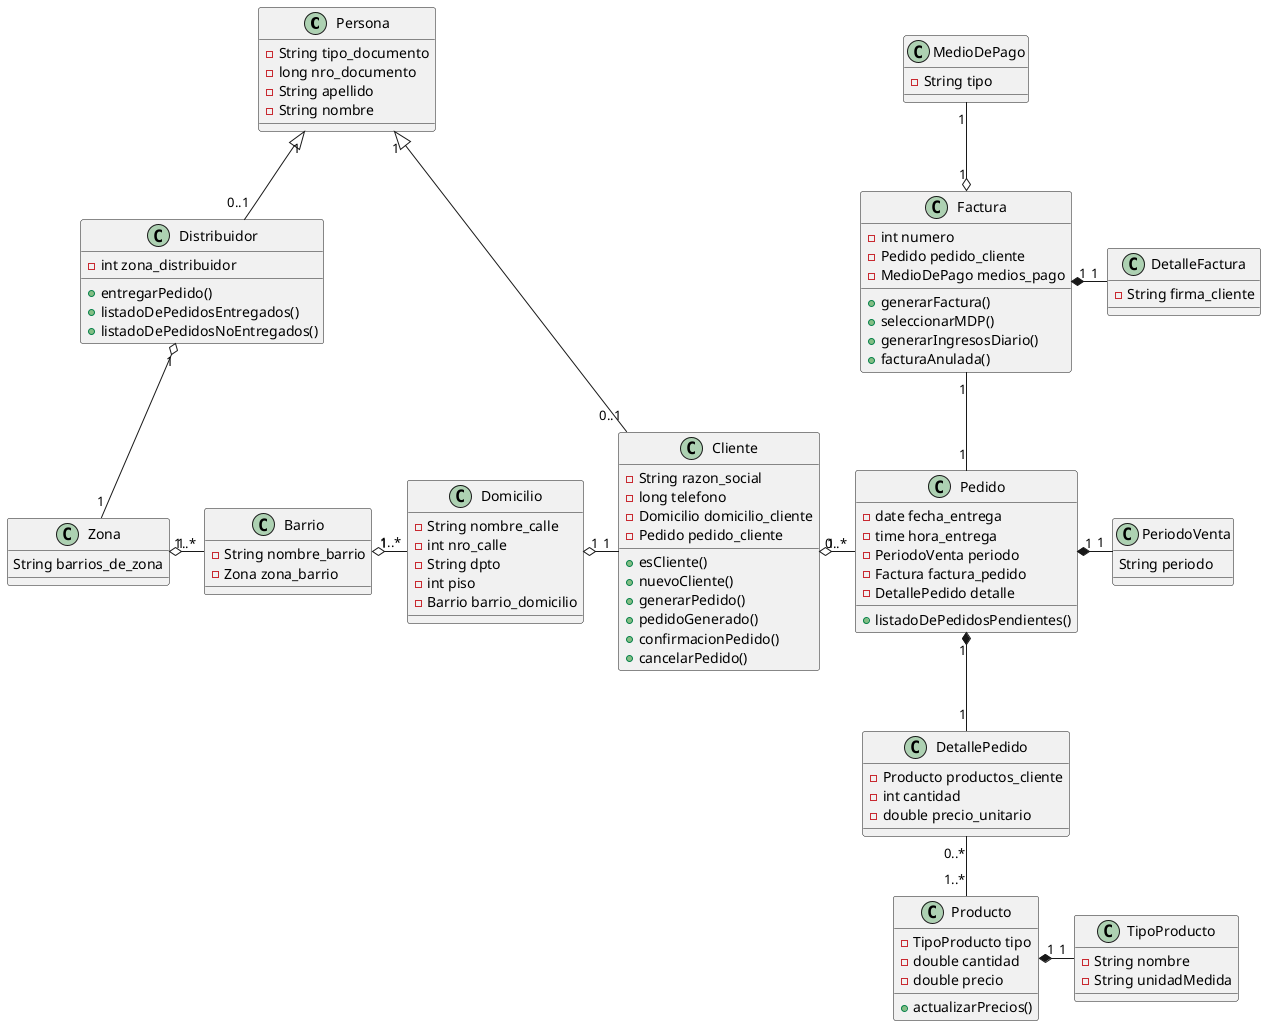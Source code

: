 @startuml

Persona "1" <|-- "0..1" Distribuidor
Persona "1" <|-- "0..1" Cliente
Distribuidor "1" o-- "1" Zona
Domicilio "1" o-right- "1" Cliente
Barrio "1" o-right- "1..*" Domicilio
Zona "1" o-right- "1..*" Barrio
Cliente "1" o-right- "0..*" Pedido
Pedido "1" *-- "1" DetallePedido
Pedido "1" *-right- "1" PeriodoVenta
DetallePedido "0..*" -- "1..*" Producto
Producto "1" *-right- "1" TipoProducto
Factura "1" -- "1" Pedido
Factura "1" o-up- "1" MedioDePago
Factura "1" *-right- "1" DetalleFactura

class Cliente {
    - String razon_social
    - long telefono
    - Domicilio domicilio_cliente
    - Pedido pedido_cliente

    + esCliente()
    + nuevoCliente()
    + generarPedido()
    + pedidoGenerado()
    + confirmacionPedido()
    + cancelarPedido()
}

class Domicilio {
    - String nombre_calle
    - int nro_calle
    - String dpto
    - int piso
    - Barrio barrio_domicilio
}

class Pedido {
    - date fecha_entrega
    - time hora_entrega
    - PeriodoVenta periodo
    - Factura factura_pedido
    - DetallePedido detalle

    + listadoDePedidosPendientes()
}

class DetallePedido {
    - Producto productos_cliente
    - int cantidad
    - double precio_unitario
}

class Producto {
    - TipoProducto tipo
    - double cantidad
    - double precio

    + actualizarPrecios()
}

class TipoProducto {
    - String nombre
    - String unidadMedida
}

class PeriodoVenta {
    String periodo
}

class Persona {
    - String tipo_documento
    - long nro_documento
    - String apellido
    - String nombre
}

class Distribuidor {
    - int zona_distribuidor

    + entregarPedido()
    + listadoDePedidosEntregados()
    + listadoDePedidosNoEntregados()
}

class Zona {
    String barrios_de_zona
}

class Barrio {
    - String nombre_barrio
    - Zona zona_barrio
}

class Factura {
    - int numero
    - Pedido pedido_cliente
    - MedioDePago medios_pago

    + generarFactura()
    + seleccionarMDP()
    + generarIngresosDiario()
    + facturaAnulada()
}

class DetalleFactura {
    - String firma_cliente
}

class MedioDePago {
    - String tipo
}

@enduml
